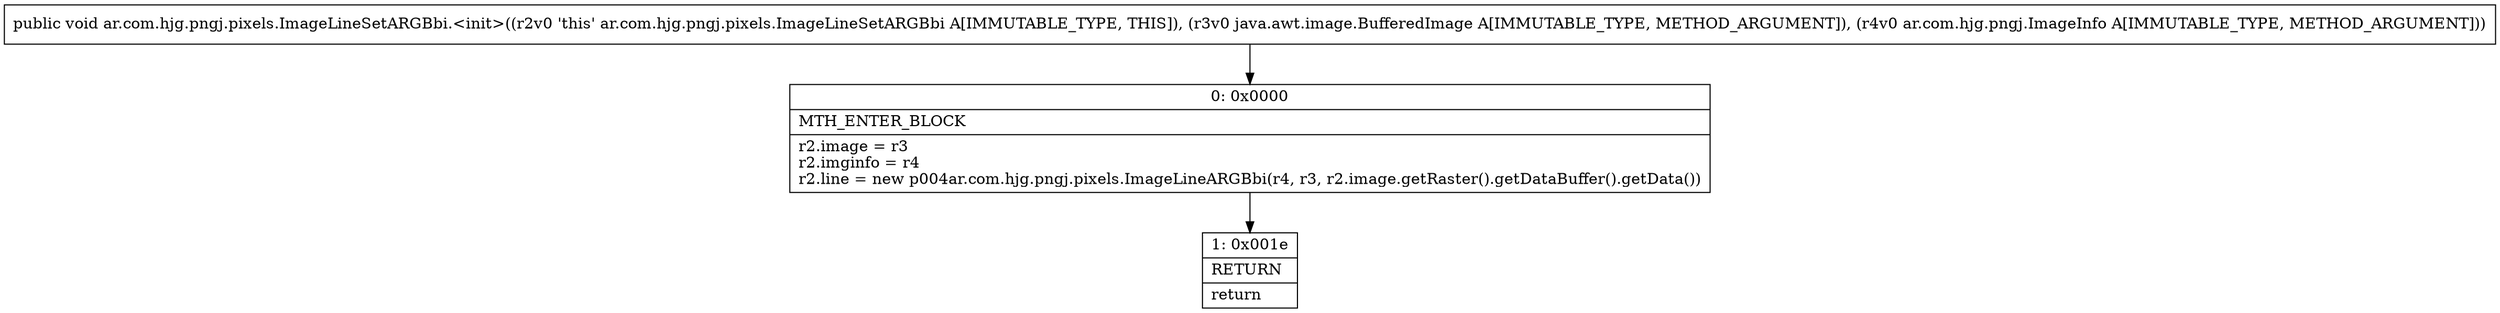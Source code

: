 digraph "CFG forar.com.hjg.pngj.pixels.ImageLineSetARGBbi.\<init\>(Ljava\/awt\/image\/BufferedImage;Lar\/com\/hjg\/pngj\/ImageInfo;)V" {
Node_0 [shape=record,label="{0\:\ 0x0000|MTH_ENTER_BLOCK\l|r2.image = r3\lr2.imginfo = r4\lr2.line = new p004ar.com.hjg.pngj.pixels.ImageLineARGBbi(r4, r3, r2.image.getRaster().getDataBuffer().getData())\l}"];
Node_1 [shape=record,label="{1\:\ 0x001e|RETURN\l|return\l}"];
MethodNode[shape=record,label="{public void ar.com.hjg.pngj.pixels.ImageLineSetARGBbi.\<init\>((r2v0 'this' ar.com.hjg.pngj.pixels.ImageLineSetARGBbi A[IMMUTABLE_TYPE, THIS]), (r3v0 java.awt.image.BufferedImage A[IMMUTABLE_TYPE, METHOD_ARGUMENT]), (r4v0 ar.com.hjg.pngj.ImageInfo A[IMMUTABLE_TYPE, METHOD_ARGUMENT])) }"];
MethodNode -> Node_0;
Node_0 -> Node_1;
}

